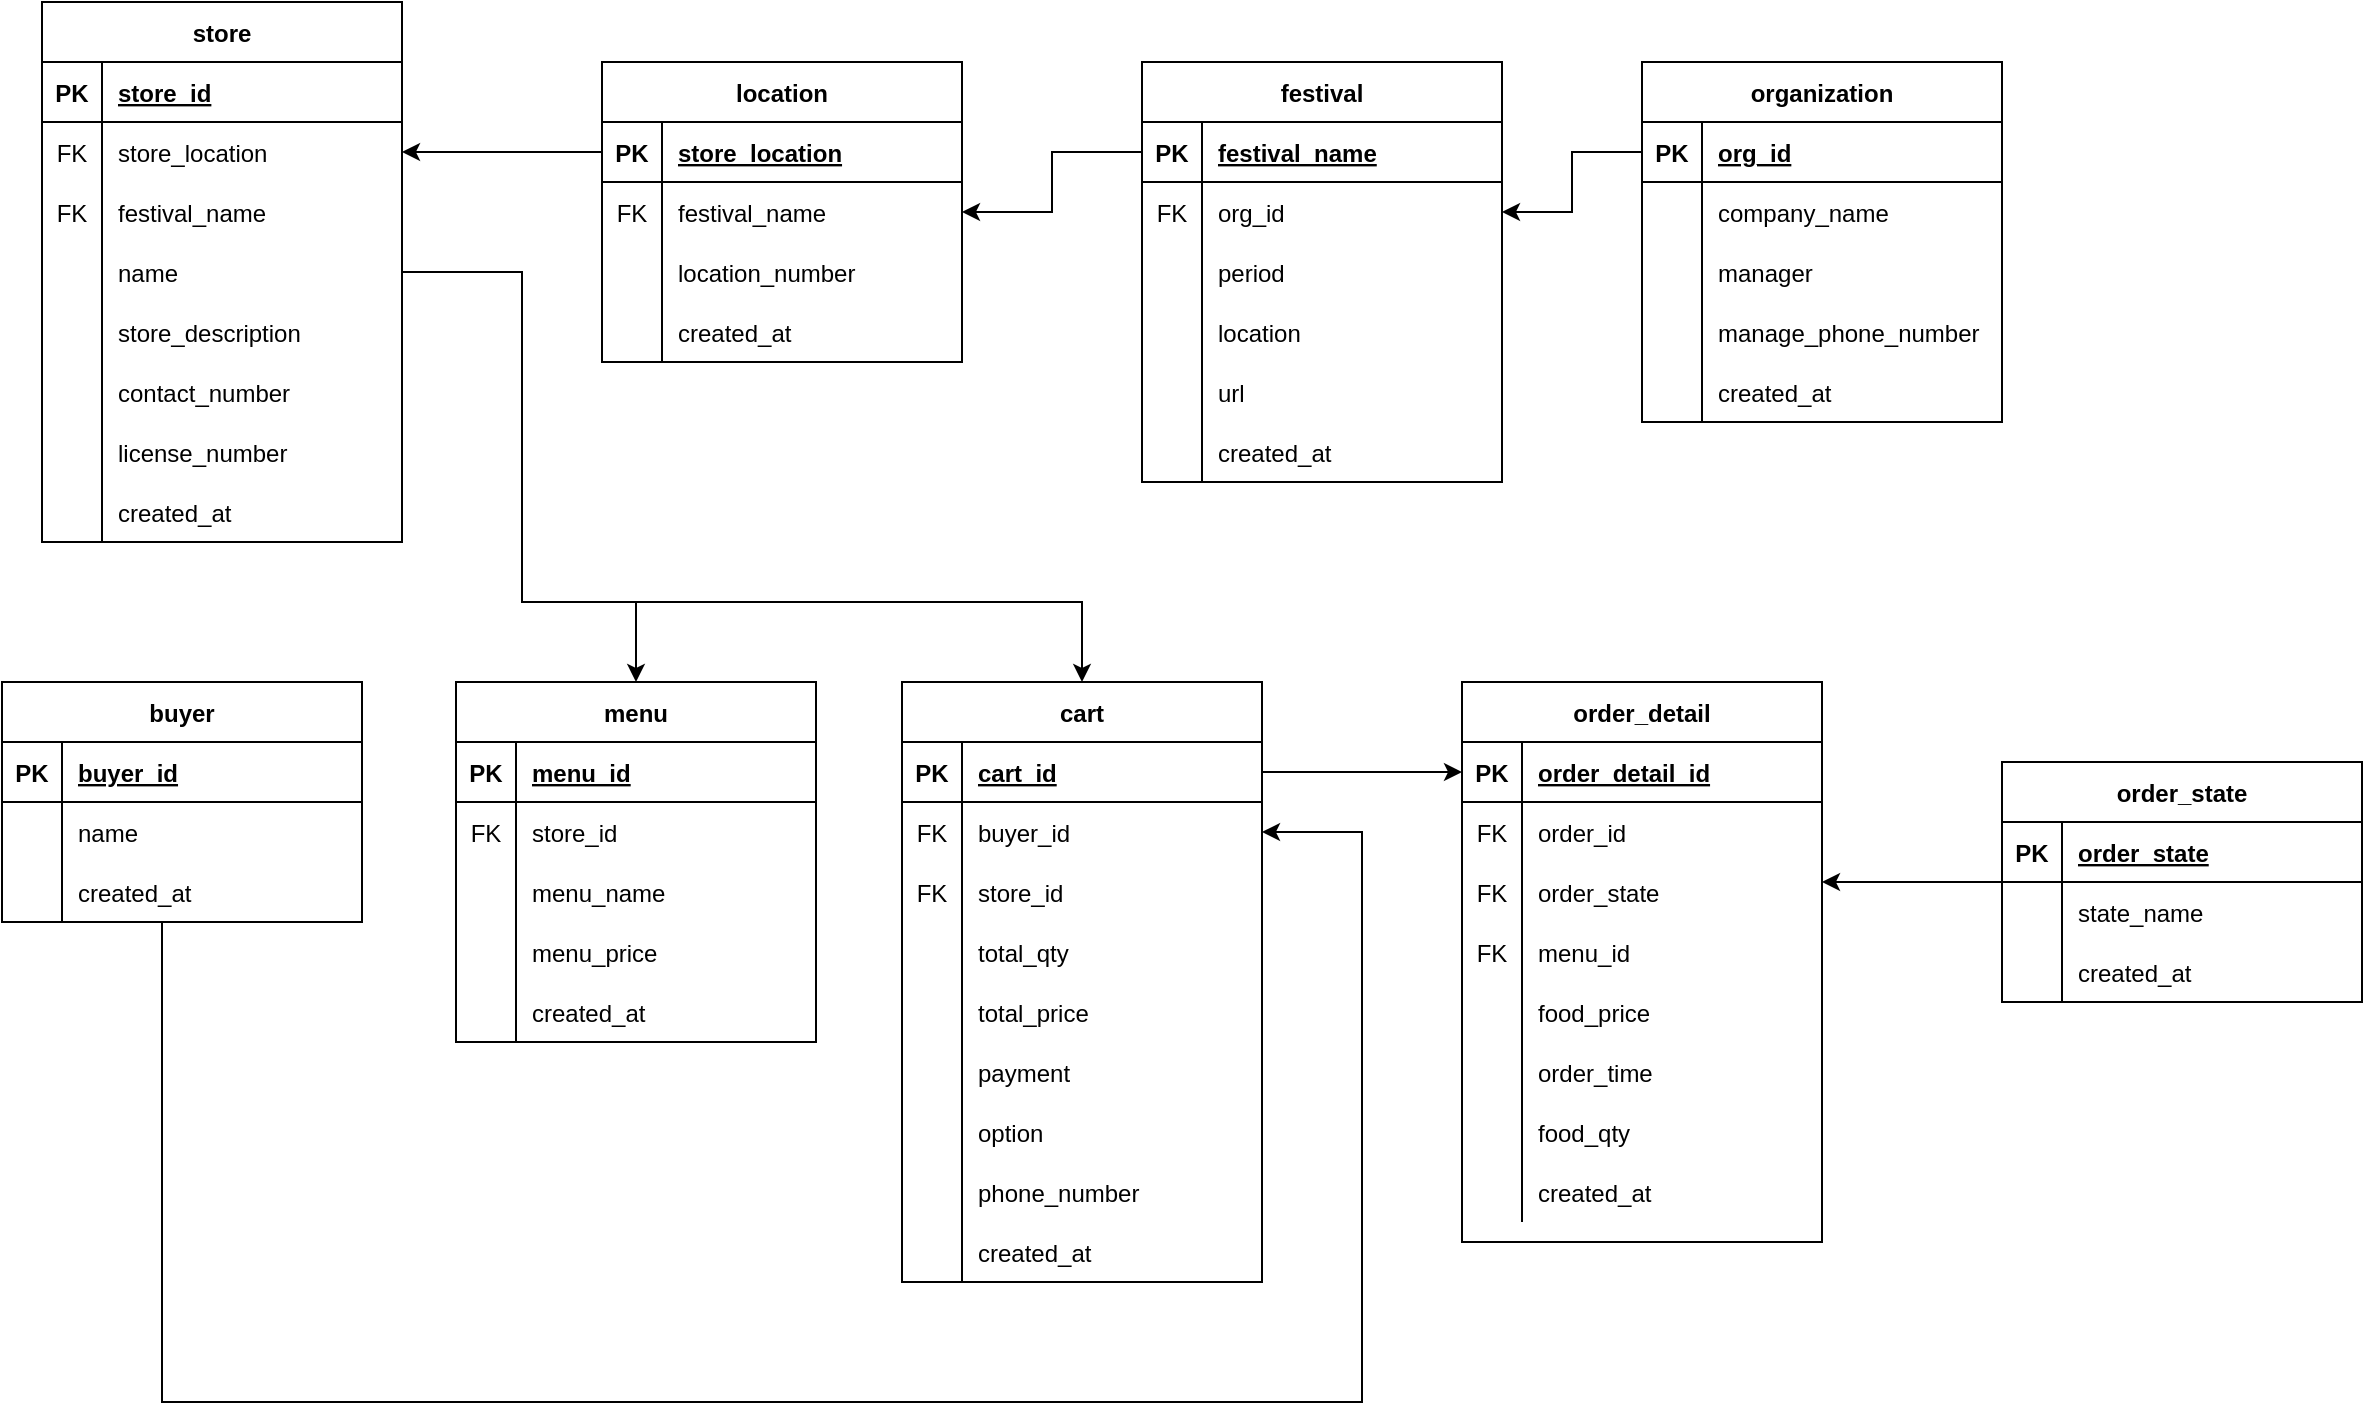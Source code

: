 <mxfile version="14.5.10" type="github">
  <diagram id="6EoaeyzWc5NmeNiGprI7" name="Page-1">
    <mxGraphModel dx="2249" dy="762" grid="1" gridSize="10" guides="1" tooltips="1" connect="1" arrows="1" fold="1" page="1" pageScale="1" pageWidth="827" pageHeight="1169" math="0" shadow="0">
      <root>
        <mxCell id="0" />
        <mxCell id="1" parent="0" />
        <mxCell id="Ax4m-j7vKsRpSH4ho32M-5" style="edgeStyle=orthogonalEdgeStyle;rounded=0;orthogonalLoop=1;jettySize=auto;html=1;exitX=0.494;exitY=1;exitDx=0;exitDy=0;entryX=0.5;entryY=0;entryDx=0;entryDy=0;exitPerimeter=0;" parent="1" source="cZEXIorTzS8O8eFJEr0U-21" target="UA0tPIxCcKrcF6pkCzKv-86" edge="1">
          <mxGeometry relative="1" as="geometry">
            <Array as="points">
              <mxPoint x="-440" y="290" />
              <mxPoint x="-440" y="155" />
              <mxPoint x="-380" y="155" />
              <mxPoint x="-380" y="320" />
              <mxPoint x="-323" y="320" />
            </Array>
          </mxGeometry>
        </mxCell>
        <mxCell id="cZEXIorTzS8O8eFJEr0U-1" style="edgeStyle=orthogonalEdgeStyle;rounded=0;orthogonalLoop=1;jettySize=auto;html=1;entryX=0.5;entryY=0;entryDx=0;entryDy=0;" edge="1" parent="1" source="UA0tPIxCcKrcF6pkCzKv-8" target="Ax4m-j7vKsRpSH4ho32M-32">
          <mxGeometry relative="1" as="geometry">
            <Array as="points">
              <mxPoint x="-380" y="155" />
              <mxPoint x="-380" y="320" />
              <mxPoint x="-100" y="320" />
            </Array>
          </mxGeometry>
        </mxCell>
        <mxCell id="UA0tPIxCcKrcF6pkCzKv-8" value="store" style="shape=table;startSize=30;container=1;collapsible=1;childLayout=tableLayout;fixedRows=1;rowLines=0;fontStyle=1;align=center;resizeLast=1;" parent="1" vertex="1">
          <mxGeometry x="-620" y="20" width="180" height="270" as="geometry" />
        </mxCell>
        <mxCell id="UA0tPIxCcKrcF6pkCzKv-9" value="" style="shape=partialRectangle;collapsible=0;dropTarget=0;pointerEvents=0;fillColor=none;top=0;left=0;bottom=1;right=0;points=[[0,0.5],[1,0.5]];portConstraint=eastwest;" parent="UA0tPIxCcKrcF6pkCzKv-8" vertex="1">
          <mxGeometry y="30" width="180" height="30" as="geometry" />
        </mxCell>
        <mxCell id="UA0tPIxCcKrcF6pkCzKv-10" value="PK" style="shape=partialRectangle;connectable=0;fillColor=none;top=0;left=0;bottom=0;right=0;fontStyle=1;overflow=hidden;" parent="UA0tPIxCcKrcF6pkCzKv-9" vertex="1">
          <mxGeometry width="30" height="30" as="geometry" />
        </mxCell>
        <mxCell id="UA0tPIxCcKrcF6pkCzKv-11" value="store_id" style="shape=partialRectangle;connectable=0;fillColor=none;top=0;left=0;bottom=0;right=0;align=left;spacingLeft=6;fontStyle=5;overflow=hidden;" parent="UA0tPIxCcKrcF6pkCzKv-9" vertex="1">
          <mxGeometry x="30" width="150" height="30" as="geometry" />
        </mxCell>
        <mxCell id="cZEXIorTzS8O8eFJEr0U-15" value="" style="shape=partialRectangle;collapsible=0;dropTarget=0;pointerEvents=0;fillColor=none;top=0;left=0;bottom=0;right=0;points=[[0,0.5],[1,0.5]];portConstraint=eastwest;" vertex="1" parent="UA0tPIxCcKrcF6pkCzKv-8">
          <mxGeometry y="60" width="180" height="30" as="geometry" />
        </mxCell>
        <mxCell id="cZEXIorTzS8O8eFJEr0U-16" value="FK" style="shape=partialRectangle;connectable=0;fillColor=none;top=0;left=0;bottom=0;right=0;editable=1;overflow=hidden;" vertex="1" parent="cZEXIorTzS8O8eFJEr0U-15">
          <mxGeometry width="30" height="30" as="geometry" />
        </mxCell>
        <mxCell id="cZEXIorTzS8O8eFJEr0U-17" value="store_location" style="shape=partialRectangle;connectable=0;fillColor=none;top=0;left=0;bottom=0;right=0;align=left;spacingLeft=6;overflow=hidden;" vertex="1" parent="cZEXIorTzS8O8eFJEr0U-15">
          <mxGeometry x="30" width="150" height="30" as="geometry" />
        </mxCell>
        <mxCell id="cZEXIorTzS8O8eFJEr0U-50" value="" style="shape=partialRectangle;collapsible=0;dropTarget=0;pointerEvents=0;fillColor=none;top=0;left=0;bottom=0;right=0;points=[[0,0.5],[1,0.5]];portConstraint=eastwest;" vertex="1" parent="UA0tPIxCcKrcF6pkCzKv-8">
          <mxGeometry y="90" width="180" height="30" as="geometry" />
        </mxCell>
        <mxCell id="cZEXIorTzS8O8eFJEr0U-51" value="FK" style="shape=partialRectangle;connectable=0;fillColor=none;top=0;left=0;bottom=0;right=0;editable=1;overflow=hidden;" vertex="1" parent="cZEXIorTzS8O8eFJEr0U-50">
          <mxGeometry width="30" height="30" as="geometry" />
        </mxCell>
        <mxCell id="cZEXIorTzS8O8eFJEr0U-52" value="festival_name" style="shape=partialRectangle;connectable=0;fillColor=none;top=0;left=0;bottom=0;right=0;align=left;spacingLeft=6;overflow=hidden;" vertex="1" parent="cZEXIorTzS8O8eFJEr0U-50">
          <mxGeometry x="30" width="150" height="30" as="geometry" />
        </mxCell>
        <mxCell id="UA0tPIxCcKrcF6pkCzKv-12" value="" style="shape=partialRectangle;collapsible=0;dropTarget=0;pointerEvents=0;fillColor=none;top=0;left=0;bottom=0;right=0;points=[[0,0.5],[1,0.5]];portConstraint=eastwest;" parent="UA0tPIxCcKrcF6pkCzKv-8" vertex="1">
          <mxGeometry y="120" width="180" height="30" as="geometry" />
        </mxCell>
        <mxCell id="UA0tPIxCcKrcF6pkCzKv-13" value="" style="shape=partialRectangle;connectable=0;fillColor=none;top=0;left=0;bottom=0;right=0;editable=1;overflow=hidden;" parent="UA0tPIxCcKrcF6pkCzKv-12" vertex="1">
          <mxGeometry width="30" height="30" as="geometry" />
        </mxCell>
        <mxCell id="UA0tPIxCcKrcF6pkCzKv-14" value="name" style="shape=partialRectangle;connectable=0;fillColor=none;top=0;left=0;bottom=0;right=0;align=left;spacingLeft=6;overflow=hidden;" parent="UA0tPIxCcKrcF6pkCzKv-12" vertex="1">
          <mxGeometry x="30" width="150" height="30" as="geometry" />
        </mxCell>
        <mxCell id="cZEXIorTzS8O8eFJEr0U-5" value="" style="shape=partialRectangle;collapsible=0;dropTarget=0;pointerEvents=0;fillColor=none;top=0;left=0;bottom=0;right=0;points=[[0,0.5],[1,0.5]];portConstraint=eastwest;" vertex="1" parent="UA0tPIxCcKrcF6pkCzKv-8">
          <mxGeometry y="150" width="180" height="30" as="geometry" />
        </mxCell>
        <mxCell id="cZEXIorTzS8O8eFJEr0U-6" value="" style="shape=partialRectangle;connectable=0;fillColor=none;top=0;left=0;bottom=0;right=0;editable=1;overflow=hidden;" vertex="1" parent="cZEXIorTzS8O8eFJEr0U-5">
          <mxGeometry width="30" height="30" as="geometry" />
        </mxCell>
        <mxCell id="cZEXIorTzS8O8eFJEr0U-7" value="store_description" style="shape=partialRectangle;connectable=0;fillColor=none;top=0;left=0;bottom=0;right=0;align=left;spacingLeft=6;overflow=hidden;" vertex="1" parent="cZEXIorTzS8O8eFJEr0U-5">
          <mxGeometry x="30" width="150" height="30" as="geometry" />
        </mxCell>
        <mxCell id="UA0tPIxCcKrcF6pkCzKv-15" value="" style="shape=partialRectangle;collapsible=0;dropTarget=0;pointerEvents=0;fillColor=none;top=0;left=0;bottom=0;right=0;points=[[0,0.5],[1,0.5]];portConstraint=eastwest;" parent="UA0tPIxCcKrcF6pkCzKv-8" vertex="1">
          <mxGeometry y="180" width="180" height="30" as="geometry" />
        </mxCell>
        <mxCell id="UA0tPIxCcKrcF6pkCzKv-16" value="" style="shape=partialRectangle;connectable=0;fillColor=none;top=0;left=0;bottom=0;right=0;editable=1;overflow=hidden;" parent="UA0tPIxCcKrcF6pkCzKv-15" vertex="1">
          <mxGeometry width="30" height="30" as="geometry" />
        </mxCell>
        <mxCell id="UA0tPIxCcKrcF6pkCzKv-17" value="contact_number" style="shape=partialRectangle;connectable=0;fillColor=none;top=0;left=0;bottom=0;right=0;align=left;spacingLeft=6;overflow=hidden;" parent="UA0tPIxCcKrcF6pkCzKv-15" vertex="1">
          <mxGeometry x="30" width="150" height="30" as="geometry" />
        </mxCell>
        <mxCell id="UA0tPIxCcKrcF6pkCzKv-18" value="" style="shape=partialRectangle;collapsible=0;dropTarget=0;pointerEvents=0;fillColor=none;top=0;left=0;bottom=0;right=0;points=[[0,0.5],[1,0.5]];portConstraint=eastwest;" parent="UA0tPIxCcKrcF6pkCzKv-8" vertex="1">
          <mxGeometry y="210" width="180" height="30" as="geometry" />
        </mxCell>
        <mxCell id="UA0tPIxCcKrcF6pkCzKv-19" value="" style="shape=partialRectangle;connectable=0;fillColor=none;top=0;left=0;bottom=0;right=0;editable=1;overflow=hidden;" parent="UA0tPIxCcKrcF6pkCzKv-18" vertex="1">
          <mxGeometry width="30" height="30" as="geometry" />
        </mxCell>
        <mxCell id="UA0tPIxCcKrcF6pkCzKv-20" value="license_number" style="shape=partialRectangle;connectable=0;fillColor=none;top=0;left=0;bottom=0;right=0;align=left;spacingLeft=6;overflow=hidden;" parent="UA0tPIxCcKrcF6pkCzKv-18" vertex="1">
          <mxGeometry x="30" width="150" height="30" as="geometry" />
        </mxCell>
        <mxCell id="cZEXIorTzS8O8eFJEr0U-21" value="" style="shape=partialRectangle;collapsible=0;dropTarget=0;pointerEvents=0;fillColor=none;top=0;left=0;bottom=0;right=0;points=[[0,0.5],[1,0.5]];portConstraint=eastwest;" vertex="1" parent="UA0tPIxCcKrcF6pkCzKv-8">
          <mxGeometry y="240" width="180" height="30" as="geometry" />
        </mxCell>
        <mxCell id="cZEXIorTzS8O8eFJEr0U-22" value="" style="shape=partialRectangle;connectable=0;fillColor=none;top=0;left=0;bottom=0;right=0;editable=1;overflow=hidden;" vertex="1" parent="cZEXIorTzS8O8eFJEr0U-21">
          <mxGeometry width="30" height="30" as="geometry" />
        </mxCell>
        <mxCell id="cZEXIorTzS8O8eFJEr0U-23" value="created_at" style="shape=partialRectangle;connectable=0;fillColor=none;top=0;left=0;bottom=0;right=0;align=left;spacingLeft=6;overflow=hidden;" vertex="1" parent="cZEXIorTzS8O8eFJEr0U-21">
          <mxGeometry x="30" width="150" height="30" as="geometry" />
        </mxCell>
        <mxCell id="UA0tPIxCcKrcF6pkCzKv-21" value="organization" style="shape=table;startSize=30;container=1;collapsible=1;childLayout=tableLayout;fixedRows=1;rowLines=0;fontStyle=1;align=center;resizeLast=1;" parent="1" vertex="1">
          <mxGeometry x="180" y="50" width="180" height="180" as="geometry" />
        </mxCell>
        <mxCell id="UA0tPIxCcKrcF6pkCzKv-22" value="" style="shape=partialRectangle;collapsible=0;dropTarget=0;pointerEvents=0;fillColor=none;top=0;left=0;bottom=1;right=0;points=[[0,0.5],[1,0.5]];portConstraint=eastwest;" parent="UA0tPIxCcKrcF6pkCzKv-21" vertex="1">
          <mxGeometry y="30" width="180" height="30" as="geometry" />
        </mxCell>
        <mxCell id="UA0tPIxCcKrcF6pkCzKv-23" value="PK" style="shape=partialRectangle;connectable=0;fillColor=none;top=0;left=0;bottom=0;right=0;fontStyle=1;overflow=hidden;" parent="UA0tPIxCcKrcF6pkCzKv-22" vertex="1">
          <mxGeometry width="30" height="30" as="geometry" />
        </mxCell>
        <mxCell id="UA0tPIxCcKrcF6pkCzKv-24" value="org_id" style="shape=partialRectangle;connectable=0;fillColor=none;top=0;left=0;bottom=0;right=0;align=left;spacingLeft=6;fontStyle=5;overflow=hidden;" parent="UA0tPIxCcKrcF6pkCzKv-22" vertex="1">
          <mxGeometry x="30" width="150" height="30" as="geometry" />
        </mxCell>
        <mxCell id="A0fd-qcTNhyW7ShVFofI-4" value="" style="shape=partialRectangle;collapsible=0;dropTarget=0;pointerEvents=0;fillColor=none;top=0;left=0;bottom=0;right=0;points=[[0,0.5],[1,0.5]];portConstraint=eastwest;" parent="UA0tPIxCcKrcF6pkCzKv-21" vertex="1">
          <mxGeometry y="60" width="180" height="30" as="geometry" />
        </mxCell>
        <mxCell id="A0fd-qcTNhyW7ShVFofI-5" value="" style="shape=partialRectangle;connectable=0;fillColor=none;top=0;left=0;bottom=0;right=0;editable=1;overflow=hidden;" parent="A0fd-qcTNhyW7ShVFofI-4" vertex="1">
          <mxGeometry width="30" height="30" as="geometry" />
        </mxCell>
        <mxCell id="A0fd-qcTNhyW7ShVFofI-6" value="company_name" style="shape=partialRectangle;connectable=0;fillColor=none;top=0;left=0;bottom=0;right=0;align=left;spacingLeft=6;overflow=hidden;" parent="A0fd-qcTNhyW7ShVFofI-4" vertex="1">
          <mxGeometry x="30" width="150" height="30" as="geometry" />
        </mxCell>
        <mxCell id="UA0tPIxCcKrcF6pkCzKv-25" value="" style="shape=partialRectangle;collapsible=0;dropTarget=0;pointerEvents=0;fillColor=none;top=0;left=0;bottom=0;right=0;points=[[0,0.5],[1,0.5]];portConstraint=eastwest;" parent="UA0tPIxCcKrcF6pkCzKv-21" vertex="1">
          <mxGeometry y="90" width="180" height="30" as="geometry" />
        </mxCell>
        <mxCell id="UA0tPIxCcKrcF6pkCzKv-26" value="" style="shape=partialRectangle;connectable=0;fillColor=none;top=0;left=0;bottom=0;right=0;editable=1;overflow=hidden;" parent="UA0tPIxCcKrcF6pkCzKv-25" vertex="1">
          <mxGeometry width="30" height="30" as="geometry" />
        </mxCell>
        <mxCell id="UA0tPIxCcKrcF6pkCzKv-27" value="manager" style="shape=partialRectangle;connectable=0;fillColor=none;top=0;left=0;bottom=0;right=0;align=left;spacingLeft=6;overflow=hidden;" parent="UA0tPIxCcKrcF6pkCzKv-25" vertex="1">
          <mxGeometry x="30" width="150" height="30" as="geometry" />
        </mxCell>
        <mxCell id="UA0tPIxCcKrcF6pkCzKv-28" value="" style="shape=partialRectangle;collapsible=0;dropTarget=0;pointerEvents=0;fillColor=none;top=0;left=0;bottom=0;right=0;points=[[0,0.5],[1,0.5]];portConstraint=eastwest;" parent="UA0tPIxCcKrcF6pkCzKv-21" vertex="1">
          <mxGeometry y="120" width="180" height="30" as="geometry" />
        </mxCell>
        <mxCell id="UA0tPIxCcKrcF6pkCzKv-29" value="" style="shape=partialRectangle;connectable=0;fillColor=none;top=0;left=0;bottom=0;right=0;editable=1;overflow=hidden;" parent="UA0tPIxCcKrcF6pkCzKv-28" vertex="1">
          <mxGeometry width="30" height="30" as="geometry" />
        </mxCell>
        <mxCell id="UA0tPIxCcKrcF6pkCzKv-30" value="manage_phone_number" style="shape=partialRectangle;connectable=0;fillColor=none;top=0;left=0;bottom=0;right=0;align=left;spacingLeft=6;overflow=hidden;" parent="UA0tPIxCcKrcF6pkCzKv-28" vertex="1">
          <mxGeometry x="30" width="150" height="30" as="geometry" />
        </mxCell>
        <mxCell id="A0fd-qcTNhyW7ShVFofI-36" value="" style="shape=partialRectangle;collapsible=0;dropTarget=0;pointerEvents=0;fillColor=none;top=0;left=0;bottom=0;right=0;points=[[0,0.5],[1,0.5]];portConstraint=eastwest;" parent="UA0tPIxCcKrcF6pkCzKv-21" vertex="1">
          <mxGeometry y="150" width="180" height="30" as="geometry" />
        </mxCell>
        <mxCell id="A0fd-qcTNhyW7ShVFofI-37" value="" style="shape=partialRectangle;connectable=0;fillColor=none;top=0;left=0;bottom=0;right=0;editable=1;overflow=hidden;" parent="A0fd-qcTNhyW7ShVFofI-36" vertex="1">
          <mxGeometry width="30" height="30" as="geometry" />
        </mxCell>
        <mxCell id="A0fd-qcTNhyW7ShVFofI-38" value="created_at" style="shape=partialRectangle;connectable=0;fillColor=none;top=0;left=0;bottom=0;right=0;align=left;spacingLeft=6;overflow=hidden;" parent="A0fd-qcTNhyW7ShVFofI-36" vertex="1">
          <mxGeometry x="30" width="150" height="30" as="geometry" />
        </mxCell>
        <mxCell id="UA0tPIxCcKrcF6pkCzKv-34" value="order_detail" style="shape=table;startSize=30;container=1;collapsible=1;childLayout=tableLayout;fixedRows=1;rowLines=0;fontStyle=1;align=center;resizeLast=1;" parent="1" vertex="1">
          <mxGeometry x="90" y="360" width="180" height="280" as="geometry" />
        </mxCell>
        <mxCell id="UA0tPIxCcKrcF6pkCzKv-35" value="" style="shape=partialRectangle;collapsible=0;dropTarget=0;pointerEvents=0;fillColor=none;top=0;left=0;bottom=1;right=0;points=[[0,0.5],[1,0.5]];portConstraint=eastwest;" parent="UA0tPIxCcKrcF6pkCzKv-34" vertex="1">
          <mxGeometry y="30" width="180" height="30" as="geometry" />
        </mxCell>
        <mxCell id="UA0tPIxCcKrcF6pkCzKv-36" value="PK" style="shape=partialRectangle;connectable=0;fillColor=none;top=0;left=0;bottom=0;right=0;fontStyle=1;overflow=hidden;" parent="UA0tPIxCcKrcF6pkCzKv-35" vertex="1">
          <mxGeometry width="30" height="30" as="geometry" />
        </mxCell>
        <mxCell id="UA0tPIxCcKrcF6pkCzKv-37" value="order_detail_id" style="shape=partialRectangle;connectable=0;fillColor=none;top=0;left=0;bottom=0;right=0;align=left;spacingLeft=6;fontStyle=5;overflow=hidden;" parent="UA0tPIxCcKrcF6pkCzKv-35" vertex="1">
          <mxGeometry x="30" width="150" height="30" as="geometry" />
        </mxCell>
        <mxCell id="Ax4m-j7vKsRpSH4ho32M-87" value="" style="shape=partialRectangle;collapsible=0;dropTarget=0;pointerEvents=0;fillColor=none;top=0;left=0;bottom=0;right=0;points=[[0,0.5],[1,0.5]];portConstraint=eastwest;" parent="UA0tPIxCcKrcF6pkCzKv-34" vertex="1">
          <mxGeometry y="60" width="180" height="30" as="geometry" />
        </mxCell>
        <mxCell id="Ax4m-j7vKsRpSH4ho32M-88" value="FK" style="shape=partialRectangle;connectable=0;fillColor=none;top=0;left=0;bottom=0;right=0;editable=1;overflow=hidden;" parent="Ax4m-j7vKsRpSH4ho32M-87" vertex="1">
          <mxGeometry width="30" height="30" as="geometry" />
        </mxCell>
        <mxCell id="Ax4m-j7vKsRpSH4ho32M-89" value="order_id" style="shape=partialRectangle;connectable=0;fillColor=none;top=0;left=0;bottom=0;right=0;align=left;spacingLeft=6;overflow=hidden;" parent="Ax4m-j7vKsRpSH4ho32M-87" vertex="1">
          <mxGeometry x="30" width="150" height="30" as="geometry" />
        </mxCell>
        <mxCell id="Ax4m-j7vKsRpSH4ho32M-29" value="" style="shape=partialRectangle;collapsible=0;dropTarget=0;pointerEvents=0;fillColor=none;top=0;left=0;bottom=0;right=0;points=[[0,0.5],[1,0.5]];portConstraint=eastwest;" parent="UA0tPIxCcKrcF6pkCzKv-34" vertex="1">
          <mxGeometry y="90" width="180" height="30" as="geometry" />
        </mxCell>
        <mxCell id="Ax4m-j7vKsRpSH4ho32M-30" value="FK" style="shape=partialRectangle;connectable=0;fillColor=none;top=0;left=0;bottom=0;right=0;editable=1;overflow=hidden;" parent="Ax4m-j7vKsRpSH4ho32M-29" vertex="1">
          <mxGeometry width="30" height="30" as="geometry" />
        </mxCell>
        <mxCell id="Ax4m-j7vKsRpSH4ho32M-31" value="order_state" style="shape=partialRectangle;connectable=0;fillColor=none;top=0;left=0;bottom=0;right=0;align=left;spacingLeft=6;overflow=hidden;" parent="Ax4m-j7vKsRpSH4ho32M-29" vertex="1">
          <mxGeometry x="30" width="150" height="30" as="geometry" />
        </mxCell>
        <mxCell id="cZEXIorTzS8O8eFJEr0U-62" value="" style="shape=partialRectangle;collapsible=0;dropTarget=0;pointerEvents=0;fillColor=none;top=0;left=0;bottom=0;right=0;points=[[0,0.5],[1,0.5]];portConstraint=eastwest;" vertex="1" parent="UA0tPIxCcKrcF6pkCzKv-34">
          <mxGeometry y="120" width="180" height="30" as="geometry" />
        </mxCell>
        <mxCell id="cZEXIorTzS8O8eFJEr0U-63" value="FK" style="shape=partialRectangle;connectable=0;fillColor=none;top=0;left=0;bottom=0;right=0;editable=1;overflow=hidden;" vertex="1" parent="cZEXIorTzS8O8eFJEr0U-62">
          <mxGeometry width="30" height="30" as="geometry" />
        </mxCell>
        <mxCell id="cZEXIorTzS8O8eFJEr0U-64" value="menu_id" style="shape=partialRectangle;connectable=0;fillColor=none;top=0;left=0;bottom=0;right=0;align=left;spacingLeft=6;overflow=hidden;" vertex="1" parent="cZEXIorTzS8O8eFJEr0U-62">
          <mxGeometry x="30" width="150" height="30" as="geometry" />
        </mxCell>
        <mxCell id="Ax4m-j7vKsRpSH4ho32M-14" value="" style="shape=partialRectangle;collapsible=0;dropTarget=0;pointerEvents=0;fillColor=none;top=0;left=0;bottom=0;right=0;points=[[0,0.5],[1,0.5]];portConstraint=eastwest;" parent="UA0tPIxCcKrcF6pkCzKv-34" vertex="1">
          <mxGeometry y="150" width="180" height="30" as="geometry" />
        </mxCell>
        <mxCell id="Ax4m-j7vKsRpSH4ho32M-15" value="" style="shape=partialRectangle;connectable=0;fillColor=none;top=0;left=0;bottom=0;right=0;editable=1;overflow=hidden;" parent="Ax4m-j7vKsRpSH4ho32M-14" vertex="1">
          <mxGeometry width="30" height="30" as="geometry" />
        </mxCell>
        <mxCell id="Ax4m-j7vKsRpSH4ho32M-16" value="food_price" style="shape=partialRectangle;connectable=0;fillColor=none;top=0;left=0;bottom=0;right=0;align=left;spacingLeft=6;overflow=hidden;" parent="Ax4m-j7vKsRpSH4ho32M-14" vertex="1">
          <mxGeometry x="30" width="150" height="30" as="geometry" />
        </mxCell>
        <mxCell id="Ax4m-j7vKsRpSH4ho32M-17" value="" style="shape=partialRectangle;collapsible=0;dropTarget=0;pointerEvents=0;fillColor=none;top=0;left=0;bottom=0;right=0;points=[[0,0.5],[1,0.5]];portConstraint=eastwest;" parent="UA0tPIxCcKrcF6pkCzKv-34" vertex="1">
          <mxGeometry y="180" width="180" height="30" as="geometry" />
        </mxCell>
        <mxCell id="Ax4m-j7vKsRpSH4ho32M-18" value="" style="shape=partialRectangle;connectable=0;fillColor=none;top=0;left=0;bottom=0;right=0;editable=1;overflow=hidden;" parent="Ax4m-j7vKsRpSH4ho32M-17" vertex="1">
          <mxGeometry width="30" height="30" as="geometry" />
        </mxCell>
        <mxCell id="Ax4m-j7vKsRpSH4ho32M-19" value="order_time" style="shape=partialRectangle;connectable=0;fillColor=none;top=0;left=0;bottom=0;right=0;align=left;spacingLeft=6;overflow=hidden;" parent="Ax4m-j7vKsRpSH4ho32M-17" vertex="1">
          <mxGeometry x="30" width="150" height="30" as="geometry" />
        </mxCell>
        <mxCell id="UA0tPIxCcKrcF6pkCzKv-44" value="" style="shape=partialRectangle;collapsible=0;dropTarget=0;pointerEvents=0;fillColor=none;top=0;left=0;bottom=0;right=0;points=[[0,0.5],[1,0.5]];portConstraint=eastwest;" parent="UA0tPIxCcKrcF6pkCzKv-34" vertex="1">
          <mxGeometry y="210" width="180" height="30" as="geometry" />
        </mxCell>
        <mxCell id="UA0tPIxCcKrcF6pkCzKv-45" value="" style="shape=partialRectangle;connectable=0;fillColor=none;top=0;left=0;bottom=0;right=0;editable=1;overflow=hidden;" parent="UA0tPIxCcKrcF6pkCzKv-44" vertex="1">
          <mxGeometry width="30" height="30" as="geometry" />
        </mxCell>
        <mxCell id="UA0tPIxCcKrcF6pkCzKv-46" value="food_qty" style="shape=partialRectangle;connectable=0;fillColor=none;top=0;left=0;bottom=0;right=0;align=left;spacingLeft=6;overflow=hidden;" parent="UA0tPIxCcKrcF6pkCzKv-44" vertex="1">
          <mxGeometry x="30" width="150" height="30" as="geometry" />
        </mxCell>
        <mxCell id="cZEXIorTzS8O8eFJEr0U-27" value="" style="shape=partialRectangle;collapsible=0;dropTarget=0;pointerEvents=0;fillColor=none;top=0;left=0;bottom=0;right=0;points=[[0,0.5],[1,0.5]];portConstraint=eastwest;" vertex="1" parent="UA0tPIxCcKrcF6pkCzKv-34">
          <mxGeometry y="240" width="180" height="30" as="geometry" />
        </mxCell>
        <mxCell id="cZEXIorTzS8O8eFJEr0U-28" value="" style="shape=partialRectangle;connectable=0;fillColor=none;top=0;left=0;bottom=0;right=0;editable=1;overflow=hidden;" vertex="1" parent="cZEXIorTzS8O8eFJEr0U-27">
          <mxGeometry width="30" height="30" as="geometry" />
        </mxCell>
        <mxCell id="cZEXIorTzS8O8eFJEr0U-29" value="created_at" style="shape=partialRectangle;connectable=0;fillColor=none;top=0;left=0;bottom=0;right=0;align=left;spacingLeft=6;overflow=hidden;" vertex="1" parent="cZEXIorTzS8O8eFJEr0U-27">
          <mxGeometry x="30" width="150" height="30" as="geometry" />
        </mxCell>
        <mxCell id="UA0tPIxCcKrcF6pkCzKv-47" value="festival" style="shape=table;startSize=30;container=1;collapsible=1;childLayout=tableLayout;fixedRows=1;rowLines=0;fontStyle=1;align=center;resizeLast=1;" parent="1" vertex="1">
          <mxGeometry x="-70" y="50" width="180" height="210" as="geometry" />
        </mxCell>
        <mxCell id="UA0tPIxCcKrcF6pkCzKv-48" value="" style="shape=partialRectangle;collapsible=0;dropTarget=0;pointerEvents=0;fillColor=none;top=0;left=0;bottom=1;right=0;points=[[0,0.5],[1,0.5]];portConstraint=eastwest;" parent="UA0tPIxCcKrcF6pkCzKv-47" vertex="1">
          <mxGeometry y="30" width="180" height="30" as="geometry" />
        </mxCell>
        <mxCell id="UA0tPIxCcKrcF6pkCzKv-49" value="PK" style="shape=partialRectangle;connectable=0;fillColor=none;top=0;left=0;bottom=0;right=0;fontStyle=1;overflow=hidden;" parent="UA0tPIxCcKrcF6pkCzKv-48" vertex="1">
          <mxGeometry width="30" height="30" as="geometry" />
        </mxCell>
        <mxCell id="UA0tPIxCcKrcF6pkCzKv-50" value="festival_name" style="shape=partialRectangle;connectable=0;fillColor=none;top=0;left=0;bottom=0;right=0;align=left;spacingLeft=6;fontStyle=5;overflow=hidden;" parent="UA0tPIxCcKrcF6pkCzKv-48" vertex="1">
          <mxGeometry x="30" width="150" height="30" as="geometry" />
        </mxCell>
        <mxCell id="Ax4m-j7vKsRpSH4ho32M-63" value="" style="shape=partialRectangle;collapsible=0;dropTarget=0;pointerEvents=0;fillColor=none;top=0;left=0;bottom=0;right=0;points=[[0,0.5],[1,0.5]];portConstraint=eastwest;" parent="UA0tPIxCcKrcF6pkCzKv-47" vertex="1">
          <mxGeometry y="60" width="180" height="30" as="geometry" />
        </mxCell>
        <mxCell id="Ax4m-j7vKsRpSH4ho32M-64" value="FK" style="shape=partialRectangle;connectable=0;fillColor=none;top=0;left=0;bottom=0;right=0;editable=1;overflow=hidden;" parent="Ax4m-j7vKsRpSH4ho32M-63" vertex="1">
          <mxGeometry width="30" height="30" as="geometry" />
        </mxCell>
        <mxCell id="Ax4m-j7vKsRpSH4ho32M-65" value="org_id" style="shape=partialRectangle;connectable=0;fillColor=none;top=0;left=0;bottom=0;right=0;align=left;spacingLeft=6;overflow=hidden;" parent="Ax4m-j7vKsRpSH4ho32M-63" vertex="1">
          <mxGeometry x="30" width="150" height="30" as="geometry" />
        </mxCell>
        <mxCell id="UA0tPIxCcKrcF6pkCzKv-54" value="" style="shape=partialRectangle;collapsible=0;dropTarget=0;pointerEvents=0;fillColor=none;top=0;left=0;bottom=0;right=0;points=[[0,0.5],[1,0.5]];portConstraint=eastwest;" parent="UA0tPIxCcKrcF6pkCzKv-47" vertex="1">
          <mxGeometry y="90" width="180" height="30" as="geometry" />
        </mxCell>
        <mxCell id="UA0tPIxCcKrcF6pkCzKv-55" value="" style="shape=partialRectangle;connectable=0;fillColor=none;top=0;left=0;bottom=0;right=0;editable=1;overflow=hidden;" parent="UA0tPIxCcKrcF6pkCzKv-54" vertex="1">
          <mxGeometry width="30" height="30" as="geometry" />
        </mxCell>
        <mxCell id="UA0tPIxCcKrcF6pkCzKv-56" value="period" style="shape=partialRectangle;connectable=0;fillColor=none;top=0;left=0;bottom=0;right=0;align=left;spacingLeft=6;overflow=hidden;" parent="UA0tPIxCcKrcF6pkCzKv-54" vertex="1">
          <mxGeometry x="30" width="150" height="30" as="geometry" />
        </mxCell>
        <mxCell id="UA0tPIxCcKrcF6pkCzKv-57" value="" style="shape=partialRectangle;collapsible=0;dropTarget=0;pointerEvents=0;fillColor=none;top=0;left=0;bottom=0;right=0;points=[[0,0.5],[1,0.5]];portConstraint=eastwest;" parent="UA0tPIxCcKrcF6pkCzKv-47" vertex="1">
          <mxGeometry y="120" width="180" height="30" as="geometry" />
        </mxCell>
        <mxCell id="UA0tPIxCcKrcF6pkCzKv-58" value="" style="shape=partialRectangle;connectable=0;fillColor=none;top=0;left=0;bottom=0;right=0;editable=1;overflow=hidden;" parent="UA0tPIxCcKrcF6pkCzKv-57" vertex="1">
          <mxGeometry width="30" height="30" as="geometry" />
        </mxCell>
        <mxCell id="UA0tPIxCcKrcF6pkCzKv-59" value="location" style="shape=partialRectangle;connectable=0;fillColor=none;top=0;left=0;bottom=0;right=0;align=left;spacingLeft=6;overflow=hidden;" parent="UA0tPIxCcKrcF6pkCzKv-57" vertex="1">
          <mxGeometry x="30" width="150" height="30" as="geometry" />
        </mxCell>
        <mxCell id="A0fd-qcTNhyW7ShVFofI-39" value="" style="shape=partialRectangle;collapsible=0;dropTarget=0;pointerEvents=0;fillColor=none;top=0;left=0;bottom=0;right=0;points=[[0,0.5],[1,0.5]];portConstraint=eastwest;" parent="UA0tPIxCcKrcF6pkCzKv-47" vertex="1">
          <mxGeometry y="150" width="180" height="30" as="geometry" />
        </mxCell>
        <mxCell id="A0fd-qcTNhyW7ShVFofI-40" value="" style="shape=partialRectangle;connectable=0;fillColor=none;top=0;left=0;bottom=0;right=0;editable=1;overflow=hidden;" parent="A0fd-qcTNhyW7ShVFofI-39" vertex="1">
          <mxGeometry width="30" height="30" as="geometry" />
        </mxCell>
        <mxCell id="A0fd-qcTNhyW7ShVFofI-41" value="url" style="shape=partialRectangle;connectable=0;fillColor=none;top=0;left=0;bottom=0;right=0;align=left;spacingLeft=6;overflow=hidden;" parent="A0fd-qcTNhyW7ShVFofI-39" vertex="1">
          <mxGeometry x="30" width="150" height="30" as="geometry" />
        </mxCell>
        <mxCell id="cZEXIorTzS8O8eFJEr0U-18" value="" style="shape=partialRectangle;collapsible=0;dropTarget=0;pointerEvents=0;fillColor=none;top=0;left=0;bottom=0;right=0;points=[[0,0.5],[1,0.5]];portConstraint=eastwest;" vertex="1" parent="UA0tPIxCcKrcF6pkCzKv-47">
          <mxGeometry y="180" width="180" height="30" as="geometry" />
        </mxCell>
        <mxCell id="cZEXIorTzS8O8eFJEr0U-19" value="" style="shape=partialRectangle;connectable=0;fillColor=none;top=0;left=0;bottom=0;right=0;editable=1;overflow=hidden;" vertex="1" parent="cZEXIorTzS8O8eFJEr0U-18">
          <mxGeometry width="30" height="30" as="geometry" />
        </mxCell>
        <mxCell id="cZEXIorTzS8O8eFJEr0U-20" value="created_at" style="shape=partialRectangle;connectable=0;fillColor=none;top=0;left=0;bottom=0;right=0;align=left;spacingLeft=6;overflow=hidden;" vertex="1" parent="cZEXIorTzS8O8eFJEr0U-18">
          <mxGeometry x="30" width="150" height="30" as="geometry" />
        </mxCell>
        <mxCell id="UA0tPIxCcKrcF6pkCzKv-86" value="menu" style="shape=table;startSize=30;container=1;collapsible=1;childLayout=tableLayout;fixedRows=1;rowLines=0;fontStyle=1;align=center;resizeLast=1;" parent="1" vertex="1">
          <mxGeometry x="-413" y="360" width="180" height="180" as="geometry" />
        </mxCell>
        <mxCell id="UA0tPIxCcKrcF6pkCzKv-87" value="" style="shape=partialRectangle;collapsible=0;dropTarget=0;pointerEvents=0;fillColor=none;top=0;left=0;bottom=1;right=0;points=[[0,0.5],[1,0.5]];portConstraint=eastwest;" parent="UA0tPIxCcKrcF6pkCzKv-86" vertex="1">
          <mxGeometry y="30" width="180" height="30" as="geometry" />
        </mxCell>
        <mxCell id="UA0tPIxCcKrcF6pkCzKv-88" value="PK" style="shape=partialRectangle;connectable=0;fillColor=none;top=0;left=0;bottom=0;right=0;fontStyle=1;overflow=hidden;" parent="UA0tPIxCcKrcF6pkCzKv-87" vertex="1">
          <mxGeometry width="30" height="30" as="geometry" />
        </mxCell>
        <mxCell id="UA0tPIxCcKrcF6pkCzKv-89" value="menu_id" style="shape=partialRectangle;connectable=0;fillColor=none;top=0;left=0;bottom=0;right=0;align=left;spacingLeft=6;fontStyle=5;overflow=hidden;" parent="UA0tPIxCcKrcF6pkCzKv-87" vertex="1">
          <mxGeometry x="30" width="150" height="30" as="geometry" />
        </mxCell>
        <mxCell id="Ax4m-j7vKsRpSH4ho32M-11" value="" style="shape=partialRectangle;collapsible=0;dropTarget=0;pointerEvents=0;fillColor=none;top=0;left=0;bottom=0;right=0;points=[[0,0.5],[1,0.5]];portConstraint=eastwest;" parent="UA0tPIxCcKrcF6pkCzKv-86" vertex="1">
          <mxGeometry y="60" width="180" height="30" as="geometry" />
        </mxCell>
        <mxCell id="Ax4m-j7vKsRpSH4ho32M-12" value="FK" style="shape=partialRectangle;connectable=0;fillColor=none;top=0;left=0;bottom=0;right=0;editable=1;overflow=hidden;" parent="Ax4m-j7vKsRpSH4ho32M-11" vertex="1">
          <mxGeometry width="30" height="30" as="geometry" />
        </mxCell>
        <mxCell id="Ax4m-j7vKsRpSH4ho32M-13" value="store_id" style="shape=partialRectangle;connectable=0;fillColor=none;top=0;left=0;bottom=0;right=0;align=left;spacingLeft=6;overflow=hidden;" parent="Ax4m-j7vKsRpSH4ho32M-11" vertex="1">
          <mxGeometry x="30" width="150" height="30" as="geometry" />
        </mxCell>
        <mxCell id="UA0tPIxCcKrcF6pkCzKv-90" value="" style="shape=partialRectangle;collapsible=0;dropTarget=0;pointerEvents=0;fillColor=none;top=0;left=0;bottom=0;right=0;points=[[0,0.5],[1,0.5]];portConstraint=eastwest;" parent="UA0tPIxCcKrcF6pkCzKv-86" vertex="1">
          <mxGeometry y="90" width="180" height="30" as="geometry" />
        </mxCell>
        <mxCell id="UA0tPIxCcKrcF6pkCzKv-91" value="" style="shape=partialRectangle;connectable=0;fillColor=none;top=0;left=0;bottom=0;right=0;editable=1;overflow=hidden;" parent="UA0tPIxCcKrcF6pkCzKv-90" vertex="1">
          <mxGeometry width="30" height="30" as="geometry" />
        </mxCell>
        <mxCell id="UA0tPIxCcKrcF6pkCzKv-92" value="menu_name" style="shape=partialRectangle;connectable=0;fillColor=none;top=0;left=0;bottom=0;right=0;align=left;spacingLeft=6;overflow=hidden;" parent="UA0tPIxCcKrcF6pkCzKv-90" vertex="1">
          <mxGeometry x="30" width="150" height="30" as="geometry" />
        </mxCell>
        <mxCell id="UA0tPIxCcKrcF6pkCzKv-93" value="" style="shape=partialRectangle;collapsible=0;dropTarget=0;pointerEvents=0;fillColor=none;top=0;left=0;bottom=0;right=0;points=[[0,0.5],[1,0.5]];portConstraint=eastwest;" parent="UA0tPIxCcKrcF6pkCzKv-86" vertex="1">
          <mxGeometry y="120" width="180" height="30" as="geometry" />
        </mxCell>
        <mxCell id="UA0tPIxCcKrcF6pkCzKv-94" value="" style="shape=partialRectangle;connectable=0;fillColor=none;top=0;left=0;bottom=0;right=0;editable=1;overflow=hidden;" parent="UA0tPIxCcKrcF6pkCzKv-93" vertex="1">
          <mxGeometry width="30" height="30" as="geometry" />
        </mxCell>
        <mxCell id="UA0tPIxCcKrcF6pkCzKv-95" value="menu_price" style="shape=partialRectangle;connectable=0;fillColor=none;top=0;left=0;bottom=0;right=0;align=left;spacingLeft=6;overflow=hidden;" parent="UA0tPIxCcKrcF6pkCzKv-93" vertex="1">
          <mxGeometry x="30" width="150" height="30" as="geometry" />
        </mxCell>
        <mxCell id="cZEXIorTzS8O8eFJEr0U-36" value="" style="shape=partialRectangle;collapsible=0;dropTarget=0;pointerEvents=0;fillColor=none;top=0;left=0;bottom=0;right=0;points=[[0,0.5],[1,0.5]];portConstraint=eastwest;" vertex="1" parent="UA0tPIxCcKrcF6pkCzKv-86">
          <mxGeometry y="150" width="180" height="30" as="geometry" />
        </mxCell>
        <mxCell id="cZEXIorTzS8O8eFJEr0U-37" value="" style="shape=partialRectangle;connectable=0;fillColor=none;top=0;left=0;bottom=0;right=0;editable=1;overflow=hidden;" vertex="1" parent="cZEXIorTzS8O8eFJEr0U-36">
          <mxGeometry width="30" height="30" as="geometry" />
        </mxCell>
        <mxCell id="cZEXIorTzS8O8eFJEr0U-38" value="created_at" style="shape=partialRectangle;connectable=0;fillColor=none;top=0;left=0;bottom=0;right=0;align=left;spacingLeft=6;overflow=hidden;" vertex="1" parent="cZEXIorTzS8O8eFJEr0U-36">
          <mxGeometry x="30" width="150" height="30" as="geometry" />
        </mxCell>
        <mxCell id="Ax4m-j7vKsRpSH4ho32M-78" style="edgeStyle=orthogonalEdgeStyle;rounded=0;orthogonalLoop=1;jettySize=auto;html=1;entryX=1;entryY=0.5;entryDx=0;entryDy=0;" parent="1" source="UA0tPIxCcKrcF6pkCzKv-99" target="Ax4m-j7vKsRpSH4ho32M-54" edge="1">
          <mxGeometry relative="1" as="geometry">
            <mxPoint x="20" y="610" as="targetPoint" />
            <Array as="points">
              <mxPoint x="-560" y="720" />
              <mxPoint x="40" y="720" />
              <mxPoint x="40" y="435" />
            </Array>
          </mxGeometry>
        </mxCell>
        <mxCell id="UA0tPIxCcKrcF6pkCzKv-99" value="buyer" style="shape=table;startSize=30;container=1;collapsible=1;childLayout=tableLayout;fixedRows=1;rowLines=0;fontStyle=1;align=center;resizeLast=1;" parent="1" vertex="1">
          <mxGeometry x="-640" y="360" width="180" height="120" as="geometry" />
        </mxCell>
        <mxCell id="UA0tPIxCcKrcF6pkCzKv-100" value="" style="shape=partialRectangle;collapsible=0;dropTarget=0;pointerEvents=0;fillColor=none;top=0;left=0;bottom=1;right=0;points=[[0,0.5],[1,0.5]];portConstraint=eastwest;" parent="UA0tPIxCcKrcF6pkCzKv-99" vertex="1">
          <mxGeometry y="30" width="180" height="30" as="geometry" />
        </mxCell>
        <mxCell id="UA0tPIxCcKrcF6pkCzKv-101" value="PK" style="shape=partialRectangle;connectable=0;fillColor=none;top=0;left=0;bottom=0;right=0;fontStyle=1;overflow=hidden;" parent="UA0tPIxCcKrcF6pkCzKv-100" vertex="1">
          <mxGeometry width="30" height="30" as="geometry" />
        </mxCell>
        <mxCell id="UA0tPIxCcKrcF6pkCzKv-102" value="buyer_id" style="shape=partialRectangle;connectable=0;fillColor=none;top=0;left=0;bottom=0;right=0;align=left;spacingLeft=6;fontStyle=5;overflow=hidden;" parent="UA0tPIxCcKrcF6pkCzKv-100" vertex="1">
          <mxGeometry x="30" width="150" height="30" as="geometry" />
        </mxCell>
        <mxCell id="UA0tPIxCcKrcF6pkCzKv-103" value="" style="shape=partialRectangle;collapsible=0;dropTarget=0;pointerEvents=0;fillColor=none;top=0;left=0;bottom=0;right=0;points=[[0,0.5],[1,0.5]];portConstraint=eastwest;" parent="UA0tPIxCcKrcF6pkCzKv-99" vertex="1">
          <mxGeometry y="60" width="180" height="30" as="geometry" />
        </mxCell>
        <mxCell id="UA0tPIxCcKrcF6pkCzKv-104" value="" style="shape=partialRectangle;connectable=0;fillColor=none;top=0;left=0;bottom=0;right=0;editable=1;overflow=hidden;" parent="UA0tPIxCcKrcF6pkCzKv-103" vertex="1">
          <mxGeometry width="30" height="30" as="geometry" />
        </mxCell>
        <mxCell id="UA0tPIxCcKrcF6pkCzKv-105" value="name" style="shape=partialRectangle;connectable=0;fillColor=none;top=0;left=0;bottom=0;right=0;align=left;spacingLeft=6;overflow=hidden;" parent="UA0tPIxCcKrcF6pkCzKv-103" vertex="1">
          <mxGeometry x="30" width="150" height="30" as="geometry" />
        </mxCell>
        <mxCell id="cZEXIorTzS8O8eFJEr0U-24" value="" style="shape=partialRectangle;collapsible=0;dropTarget=0;pointerEvents=0;fillColor=none;top=0;left=0;bottom=0;right=0;points=[[0,0.5],[1,0.5]];portConstraint=eastwest;" vertex="1" parent="UA0tPIxCcKrcF6pkCzKv-99">
          <mxGeometry y="90" width="180" height="30" as="geometry" />
        </mxCell>
        <mxCell id="cZEXIorTzS8O8eFJEr0U-25" value="" style="shape=partialRectangle;connectable=0;fillColor=none;top=0;left=0;bottom=0;right=0;editable=1;overflow=hidden;" vertex="1" parent="cZEXIorTzS8O8eFJEr0U-24">
          <mxGeometry width="30" height="30" as="geometry" />
        </mxCell>
        <mxCell id="cZEXIorTzS8O8eFJEr0U-26" value="created_at" style="shape=partialRectangle;connectable=0;fillColor=none;top=0;left=0;bottom=0;right=0;align=left;spacingLeft=6;overflow=hidden;" vertex="1" parent="cZEXIorTzS8O8eFJEr0U-24">
          <mxGeometry x="30" width="150" height="30" as="geometry" />
        </mxCell>
        <mxCell id="Ax4m-j7vKsRpSH4ho32M-32" value="cart" style="shape=table;startSize=30;container=1;collapsible=1;childLayout=tableLayout;fixedRows=1;rowLines=0;fontStyle=1;align=center;resizeLast=1;" parent="1" vertex="1">
          <mxGeometry x="-190" y="360" width="180" height="300" as="geometry" />
        </mxCell>
        <mxCell id="Ax4m-j7vKsRpSH4ho32M-33" value="" style="shape=partialRectangle;collapsible=0;dropTarget=0;pointerEvents=0;fillColor=none;top=0;left=0;bottom=1;right=0;points=[[0,0.5],[1,0.5]];portConstraint=eastwest;" parent="Ax4m-j7vKsRpSH4ho32M-32" vertex="1">
          <mxGeometry y="30" width="180" height="30" as="geometry" />
        </mxCell>
        <mxCell id="Ax4m-j7vKsRpSH4ho32M-34" value="PK" style="shape=partialRectangle;connectable=0;fillColor=none;top=0;left=0;bottom=0;right=0;fontStyle=1;overflow=hidden;" parent="Ax4m-j7vKsRpSH4ho32M-33" vertex="1">
          <mxGeometry width="30" height="30" as="geometry" />
        </mxCell>
        <mxCell id="Ax4m-j7vKsRpSH4ho32M-35" value="cart_id" style="shape=partialRectangle;connectable=0;fillColor=none;top=0;left=0;bottom=0;right=0;align=left;spacingLeft=6;fontStyle=5;overflow=hidden;" parent="Ax4m-j7vKsRpSH4ho32M-33" vertex="1">
          <mxGeometry x="30" width="150" height="30" as="geometry" />
        </mxCell>
        <mxCell id="Ax4m-j7vKsRpSH4ho32M-54" value="" style="shape=partialRectangle;collapsible=0;dropTarget=0;pointerEvents=0;fillColor=none;top=0;left=0;bottom=0;right=0;points=[[0,0.5],[1,0.5]];portConstraint=eastwest;" parent="Ax4m-j7vKsRpSH4ho32M-32" vertex="1">
          <mxGeometry y="60" width="180" height="30" as="geometry" />
        </mxCell>
        <mxCell id="Ax4m-j7vKsRpSH4ho32M-55" value="FK" style="shape=partialRectangle;connectable=0;fillColor=none;top=0;left=0;bottom=0;right=0;editable=1;overflow=hidden;" parent="Ax4m-j7vKsRpSH4ho32M-54" vertex="1">
          <mxGeometry width="30" height="30" as="geometry" />
        </mxCell>
        <mxCell id="Ax4m-j7vKsRpSH4ho32M-56" value="buyer_id" style="shape=partialRectangle;connectable=0;fillColor=none;top=0;left=0;bottom=0;right=0;align=left;spacingLeft=6;overflow=hidden;" parent="Ax4m-j7vKsRpSH4ho32M-54" vertex="1">
          <mxGeometry x="30" width="150" height="30" as="geometry" />
        </mxCell>
        <mxCell id="A0fd-qcTNhyW7ShVFofI-7" value="" style="shape=partialRectangle;collapsible=0;dropTarget=0;pointerEvents=0;fillColor=none;top=0;left=0;bottom=0;right=0;points=[[0,0.5],[1,0.5]];portConstraint=eastwest;" parent="Ax4m-j7vKsRpSH4ho32M-32" vertex="1">
          <mxGeometry y="90" width="180" height="30" as="geometry" />
        </mxCell>
        <mxCell id="A0fd-qcTNhyW7ShVFofI-8" value="FK" style="shape=partialRectangle;connectable=0;fillColor=none;top=0;left=0;bottom=0;right=0;editable=1;overflow=hidden;" parent="A0fd-qcTNhyW7ShVFofI-7" vertex="1">
          <mxGeometry width="30" height="30" as="geometry" />
        </mxCell>
        <mxCell id="A0fd-qcTNhyW7ShVFofI-9" value="store_id" style="shape=partialRectangle;connectable=0;fillColor=none;top=0;left=0;bottom=0;right=0;align=left;spacingLeft=6;overflow=hidden;" parent="A0fd-qcTNhyW7ShVFofI-7" vertex="1">
          <mxGeometry x="30" width="150" height="30" as="geometry" />
        </mxCell>
        <mxCell id="Ax4m-j7vKsRpSH4ho32M-42" value="" style="shape=partialRectangle;collapsible=0;dropTarget=0;pointerEvents=0;fillColor=none;top=0;left=0;bottom=0;right=0;points=[[0,0.5],[1,0.5]];portConstraint=eastwest;" parent="Ax4m-j7vKsRpSH4ho32M-32" vertex="1">
          <mxGeometry y="120" width="180" height="30" as="geometry" />
        </mxCell>
        <mxCell id="Ax4m-j7vKsRpSH4ho32M-43" value="" style="shape=partialRectangle;connectable=0;fillColor=none;top=0;left=0;bottom=0;right=0;editable=1;overflow=hidden;" parent="Ax4m-j7vKsRpSH4ho32M-42" vertex="1">
          <mxGeometry width="30" height="30" as="geometry" />
        </mxCell>
        <mxCell id="Ax4m-j7vKsRpSH4ho32M-44" value="total_qty" style="shape=partialRectangle;connectable=0;fillColor=none;top=0;left=0;bottom=0;right=0;align=left;spacingLeft=6;overflow=hidden;" parent="Ax4m-j7vKsRpSH4ho32M-42" vertex="1">
          <mxGeometry x="30" width="150" height="30" as="geometry" />
        </mxCell>
        <mxCell id="Ax4m-j7vKsRpSH4ho32M-45" value="" style="shape=partialRectangle;collapsible=0;dropTarget=0;pointerEvents=0;fillColor=none;top=0;left=0;bottom=0;right=0;points=[[0,0.5],[1,0.5]];portConstraint=eastwest;" parent="Ax4m-j7vKsRpSH4ho32M-32" vertex="1">
          <mxGeometry y="150" width="180" height="30" as="geometry" />
        </mxCell>
        <mxCell id="Ax4m-j7vKsRpSH4ho32M-46" value="" style="shape=partialRectangle;connectable=0;fillColor=none;top=0;left=0;bottom=0;right=0;editable=1;overflow=hidden;" parent="Ax4m-j7vKsRpSH4ho32M-45" vertex="1">
          <mxGeometry width="30" height="30" as="geometry" />
        </mxCell>
        <mxCell id="Ax4m-j7vKsRpSH4ho32M-47" value="total_price" style="shape=partialRectangle;connectable=0;fillColor=none;top=0;left=0;bottom=0;right=0;align=left;spacingLeft=6;overflow=hidden;" parent="Ax4m-j7vKsRpSH4ho32M-45" vertex="1">
          <mxGeometry x="30" width="150" height="30" as="geometry" />
        </mxCell>
        <mxCell id="cZEXIorTzS8O8eFJEr0U-53" value="" style="shape=partialRectangle;collapsible=0;dropTarget=0;pointerEvents=0;fillColor=none;top=0;left=0;bottom=0;right=0;points=[[0,0.5],[1,0.5]];portConstraint=eastwest;" vertex="1" parent="Ax4m-j7vKsRpSH4ho32M-32">
          <mxGeometry y="180" width="180" height="30" as="geometry" />
        </mxCell>
        <mxCell id="cZEXIorTzS8O8eFJEr0U-54" value="" style="shape=partialRectangle;connectable=0;fillColor=none;top=0;left=0;bottom=0;right=0;editable=1;overflow=hidden;" vertex="1" parent="cZEXIorTzS8O8eFJEr0U-53">
          <mxGeometry width="30" height="30" as="geometry" />
        </mxCell>
        <mxCell id="cZEXIorTzS8O8eFJEr0U-55" value="payment" style="shape=partialRectangle;connectable=0;fillColor=none;top=0;left=0;bottom=0;right=0;align=left;spacingLeft=6;overflow=hidden;" vertex="1" parent="cZEXIorTzS8O8eFJEr0U-53">
          <mxGeometry x="30" width="150" height="30" as="geometry" />
        </mxCell>
        <mxCell id="cZEXIorTzS8O8eFJEr0U-56" value="" style="shape=partialRectangle;collapsible=0;dropTarget=0;pointerEvents=0;fillColor=none;top=0;left=0;bottom=0;right=0;points=[[0,0.5],[1,0.5]];portConstraint=eastwest;" vertex="1" parent="Ax4m-j7vKsRpSH4ho32M-32">
          <mxGeometry y="210" width="180" height="30" as="geometry" />
        </mxCell>
        <mxCell id="cZEXIorTzS8O8eFJEr0U-57" value="" style="shape=partialRectangle;connectable=0;fillColor=none;top=0;left=0;bottom=0;right=0;editable=1;overflow=hidden;" vertex="1" parent="cZEXIorTzS8O8eFJEr0U-56">
          <mxGeometry width="30" height="30" as="geometry" />
        </mxCell>
        <mxCell id="cZEXIorTzS8O8eFJEr0U-58" value="option" style="shape=partialRectangle;connectable=0;fillColor=none;top=0;left=0;bottom=0;right=0;align=left;spacingLeft=6;overflow=hidden;" vertex="1" parent="cZEXIorTzS8O8eFJEr0U-56">
          <mxGeometry x="30" width="150" height="30" as="geometry" />
        </mxCell>
        <mxCell id="cZEXIorTzS8O8eFJEr0U-59" value="" style="shape=partialRectangle;collapsible=0;dropTarget=0;pointerEvents=0;fillColor=none;top=0;left=0;bottom=0;right=0;points=[[0,0.5],[1,0.5]];portConstraint=eastwest;" vertex="1" parent="Ax4m-j7vKsRpSH4ho32M-32">
          <mxGeometry y="240" width="180" height="30" as="geometry" />
        </mxCell>
        <mxCell id="cZEXIorTzS8O8eFJEr0U-60" value="" style="shape=partialRectangle;connectable=0;fillColor=none;top=0;left=0;bottom=0;right=0;editable=1;overflow=hidden;" vertex="1" parent="cZEXIorTzS8O8eFJEr0U-59">
          <mxGeometry width="30" height="30" as="geometry" />
        </mxCell>
        <mxCell id="cZEXIorTzS8O8eFJEr0U-61" value="phone_number" style="shape=partialRectangle;connectable=0;fillColor=none;top=0;left=0;bottom=0;right=0;align=left;spacingLeft=6;overflow=hidden;" vertex="1" parent="cZEXIorTzS8O8eFJEr0U-59">
          <mxGeometry x="30" width="150" height="30" as="geometry" />
        </mxCell>
        <mxCell id="cZEXIorTzS8O8eFJEr0U-33" value="" style="shape=partialRectangle;collapsible=0;dropTarget=0;pointerEvents=0;fillColor=none;top=0;left=0;bottom=0;right=0;points=[[0,0.5],[1,0.5]];portConstraint=eastwest;" vertex="1" parent="Ax4m-j7vKsRpSH4ho32M-32">
          <mxGeometry y="270" width="180" height="30" as="geometry" />
        </mxCell>
        <mxCell id="cZEXIorTzS8O8eFJEr0U-34" value="" style="shape=partialRectangle;connectable=0;fillColor=none;top=0;left=0;bottom=0;right=0;editable=1;overflow=hidden;" vertex="1" parent="cZEXIorTzS8O8eFJEr0U-33">
          <mxGeometry width="30" height="30" as="geometry" />
        </mxCell>
        <mxCell id="cZEXIorTzS8O8eFJEr0U-35" value="created_at" style="shape=partialRectangle;connectable=0;fillColor=none;top=0;left=0;bottom=0;right=0;align=left;spacingLeft=6;overflow=hidden;" vertex="1" parent="cZEXIorTzS8O8eFJEr0U-33">
          <mxGeometry x="30" width="150" height="30" as="geometry" />
        </mxCell>
        <mxCell id="Ax4m-j7vKsRpSH4ho32M-66" style="edgeStyle=orthogonalEdgeStyle;rounded=0;orthogonalLoop=1;jettySize=auto;html=1;exitX=0;exitY=0.5;exitDx=0;exitDy=0;entryX=1;entryY=0.5;entryDx=0;entryDy=0;" parent="1" source="UA0tPIxCcKrcF6pkCzKv-22" target="Ax4m-j7vKsRpSH4ho32M-63" edge="1">
          <mxGeometry relative="1" as="geometry" />
        </mxCell>
        <mxCell id="Ax4m-j7vKsRpSH4ho32M-70" style="edgeStyle=orthogonalEdgeStyle;rounded=0;orthogonalLoop=1;jettySize=auto;html=1;exitX=1;exitY=0.5;exitDx=0;exitDy=0;entryX=0;entryY=0.5;entryDx=0;entryDy=0;" parent="1" source="Ax4m-j7vKsRpSH4ho32M-33" target="UA0tPIxCcKrcF6pkCzKv-35" edge="1">
          <mxGeometry relative="1" as="geometry" />
        </mxCell>
        <mxCell id="A0fd-qcTNhyW7ShVFofI-13" value="location" style="shape=table;startSize=30;container=1;collapsible=1;childLayout=tableLayout;fixedRows=1;rowLines=0;fontStyle=1;align=center;resizeLast=1;" parent="1" vertex="1">
          <mxGeometry x="-340" y="50" width="180" height="150" as="geometry" />
        </mxCell>
        <mxCell id="A0fd-qcTNhyW7ShVFofI-14" value="" style="shape=partialRectangle;collapsible=0;dropTarget=0;pointerEvents=0;fillColor=none;top=0;left=0;bottom=1;right=0;points=[[0,0.5],[1,0.5]];portConstraint=eastwest;" parent="A0fd-qcTNhyW7ShVFofI-13" vertex="1">
          <mxGeometry y="30" width="180" height="30" as="geometry" />
        </mxCell>
        <mxCell id="A0fd-qcTNhyW7ShVFofI-15" value="PK" style="shape=partialRectangle;connectable=0;fillColor=none;top=0;left=0;bottom=0;right=0;fontStyle=1;overflow=hidden;" parent="A0fd-qcTNhyW7ShVFofI-14" vertex="1">
          <mxGeometry width="30" height="30" as="geometry" />
        </mxCell>
        <mxCell id="A0fd-qcTNhyW7ShVFofI-16" value="store_location" style="shape=partialRectangle;connectable=0;fillColor=none;top=0;left=0;bottom=0;right=0;align=left;spacingLeft=6;fontStyle=5;overflow=hidden;" parent="A0fd-qcTNhyW7ShVFofI-14" vertex="1">
          <mxGeometry x="30" width="150" height="30" as="geometry" />
        </mxCell>
        <mxCell id="A0fd-qcTNhyW7ShVFofI-17" value="" style="shape=partialRectangle;collapsible=0;dropTarget=0;pointerEvents=0;fillColor=none;top=0;left=0;bottom=0;right=0;points=[[0,0.5],[1,0.5]];portConstraint=eastwest;" parent="A0fd-qcTNhyW7ShVFofI-13" vertex="1">
          <mxGeometry y="60" width="180" height="30" as="geometry" />
        </mxCell>
        <mxCell id="A0fd-qcTNhyW7ShVFofI-18" value="FK" style="shape=partialRectangle;connectable=0;fillColor=none;top=0;left=0;bottom=0;right=0;editable=1;overflow=hidden;" parent="A0fd-qcTNhyW7ShVFofI-17" vertex="1">
          <mxGeometry width="30" height="30" as="geometry" />
        </mxCell>
        <mxCell id="A0fd-qcTNhyW7ShVFofI-19" value="festival_name" style="shape=partialRectangle;connectable=0;fillColor=none;top=0;left=0;bottom=0;right=0;align=left;spacingLeft=6;overflow=hidden;" parent="A0fd-qcTNhyW7ShVFofI-17" vertex="1">
          <mxGeometry x="30" width="150" height="30" as="geometry" />
        </mxCell>
        <mxCell id="cZEXIorTzS8O8eFJEr0U-65" value="" style="shape=partialRectangle;collapsible=0;dropTarget=0;pointerEvents=0;fillColor=none;top=0;left=0;bottom=0;right=0;points=[[0,0.5],[1,0.5]];portConstraint=eastwest;" vertex="1" parent="A0fd-qcTNhyW7ShVFofI-13">
          <mxGeometry y="90" width="180" height="30" as="geometry" />
        </mxCell>
        <mxCell id="cZEXIorTzS8O8eFJEr0U-66" value="" style="shape=partialRectangle;connectable=0;fillColor=none;top=0;left=0;bottom=0;right=0;editable=1;overflow=hidden;" vertex="1" parent="cZEXIorTzS8O8eFJEr0U-65">
          <mxGeometry width="30" height="30" as="geometry" />
        </mxCell>
        <mxCell id="cZEXIorTzS8O8eFJEr0U-67" value="location_number" style="shape=partialRectangle;connectable=0;fillColor=none;top=0;left=0;bottom=0;right=0;align=left;spacingLeft=6;overflow=hidden;" vertex="1" parent="cZEXIorTzS8O8eFJEr0U-65">
          <mxGeometry x="30" width="150" height="30" as="geometry" />
        </mxCell>
        <mxCell id="cZEXIorTzS8O8eFJEr0U-30" value="" style="shape=partialRectangle;collapsible=0;dropTarget=0;pointerEvents=0;fillColor=none;top=0;left=0;bottom=0;right=0;points=[[0,0.5],[1,0.5]];portConstraint=eastwest;" vertex="1" parent="A0fd-qcTNhyW7ShVFofI-13">
          <mxGeometry y="120" width="180" height="30" as="geometry" />
        </mxCell>
        <mxCell id="cZEXIorTzS8O8eFJEr0U-31" value="" style="shape=partialRectangle;connectable=0;fillColor=none;top=0;left=0;bottom=0;right=0;editable=1;overflow=hidden;" vertex="1" parent="cZEXIorTzS8O8eFJEr0U-30">
          <mxGeometry width="30" height="30" as="geometry" />
        </mxCell>
        <mxCell id="cZEXIorTzS8O8eFJEr0U-32" value="created_at" style="shape=partialRectangle;connectable=0;fillColor=none;top=0;left=0;bottom=0;right=0;align=left;spacingLeft=6;overflow=hidden;" vertex="1" parent="cZEXIorTzS8O8eFJEr0U-30">
          <mxGeometry x="30" width="150" height="30" as="geometry" />
        </mxCell>
        <mxCell id="cZEXIorTzS8O8eFJEr0U-49" style="edgeStyle=orthogonalEdgeStyle;rounded=0;orthogonalLoop=1;jettySize=auto;html=1;" edge="1" parent="1" source="cZEXIorTzS8O8eFJEr0U-39">
          <mxGeometry relative="1" as="geometry">
            <mxPoint x="270" y="460" as="targetPoint" />
            <Array as="points">
              <mxPoint x="310" y="460" />
              <mxPoint x="270" y="460" />
            </Array>
          </mxGeometry>
        </mxCell>
        <mxCell id="cZEXIorTzS8O8eFJEr0U-39" value="order_state" style="shape=table;startSize=30;container=1;collapsible=1;childLayout=tableLayout;fixedRows=1;rowLines=0;fontStyle=1;align=center;resizeLast=1;" vertex="1" parent="1">
          <mxGeometry x="360" y="400" width="180" height="120" as="geometry" />
        </mxCell>
        <mxCell id="cZEXIorTzS8O8eFJEr0U-40" value="" style="shape=partialRectangle;collapsible=0;dropTarget=0;pointerEvents=0;fillColor=none;top=0;left=0;bottom=1;right=0;points=[[0,0.5],[1,0.5]];portConstraint=eastwest;" vertex="1" parent="cZEXIorTzS8O8eFJEr0U-39">
          <mxGeometry y="30" width="180" height="30" as="geometry" />
        </mxCell>
        <mxCell id="cZEXIorTzS8O8eFJEr0U-41" value="PK" style="shape=partialRectangle;connectable=0;fillColor=none;top=0;left=0;bottom=0;right=0;fontStyle=1;overflow=hidden;" vertex="1" parent="cZEXIorTzS8O8eFJEr0U-40">
          <mxGeometry width="30" height="30" as="geometry" />
        </mxCell>
        <mxCell id="cZEXIorTzS8O8eFJEr0U-42" value="order_state" style="shape=partialRectangle;connectable=0;fillColor=none;top=0;left=0;bottom=0;right=0;align=left;spacingLeft=6;fontStyle=5;overflow=hidden;" vertex="1" parent="cZEXIorTzS8O8eFJEr0U-40">
          <mxGeometry x="30" width="150" height="30" as="geometry" />
        </mxCell>
        <mxCell id="cZEXIorTzS8O8eFJEr0U-43" value="" style="shape=partialRectangle;collapsible=0;dropTarget=0;pointerEvents=0;fillColor=none;top=0;left=0;bottom=0;right=0;points=[[0,0.5],[1,0.5]];portConstraint=eastwest;" vertex="1" parent="cZEXIorTzS8O8eFJEr0U-39">
          <mxGeometry y="60" width="180" height="30" as="geometry" />
        </mxCell>
        <mxCell id="cZEXIorTzS8O8eFJEr0U-44" value="" style="shape=partialRectangle;connectable=0;fillColor=none;top=0;left=0;bottom=0;right=0;editable=1;overflow=hidden;" vertex="1" parent="cZEXIorTzS8O8eFJEr0U-43">
          <mxGeometry width="30" height="30" as="geometry" />
        </mxCell>
        <mxCell id="cZEXIorTzS8O8eFJEr0U-45" value="state_name" style="shape=partialRectangle;connectable=0;fillColor=none;top=0;left=0;bottom=0;right=0;align=left;spacingLeft=6;overflow=hidden;" vertex="1" parent="cZEXIorTzS8O8eFJEr0U-43">
          <mxGeometry x="30" width="150" height="30" as="geometry" />
        </mxCell>
        <mxCell id="cZEXIorTzS8O8eFJEr0U-46" value="" style="shape=partialRectangle;collapsible=0;dropTarget=0;pointerEvents=0;fillColor=none;top=0;left=0;bottom=0;right=0;points=[[0,0.5],[1,0.5]];portConstraint=eastwest;" vertex="1" parent="cZEXIorTzS8O8eFJEr0U-39">
          <mxGeometry y="90" width="180" height="30" as="geometry" />
        </mxCell>
        <mxCell id="cZEXIorTzS8O8eFJEr0U-47" value="" style="shape=partialRectangle;connectable=0;fillColor=none;top=0;left=0;bottom=0;right=0;editable=1;overflow=hidden;" vertex="1" parent="cZEXIorTzS8O8eFJEr0U-46">
          <mxGeometry width="30" height="30" as="geometry" />
        </mxCell>
        <mxCell id="cZEXIorTzS8O8eFJEr0U-48" value="created_at" style="shape=partialRectangle;connectable=0;fillColor=none;top=0;left=0;bottom=0;right=0;align=left;spacingLeft=6;overflow=hidden;" vertex="1" parent="cZEXIorTzS8O8eFJEr0U-46">
          <mxGeometry x="30" width="150" height="30" as="geometry" />
        </mxCell>
        <mxCell id="cZEXIorTzS8O8eFJEr0U-68" style="edgeStyle=orthogonalEdgeStyle;rounded=0;orthogonalLoop=1;jettySize=auto;html=1;exitX=0;exitY=0.5;exitDx=0;exitDy=0;entryX=1;entryY=0.5;entryDx=0;entryDy=0;" edge="1" parent="1" source="UA0tPIxCcKrcF6pkCzKv-48" target="A0fd-qcTNhyW7ShVFofI-17">
          <mxGeometry relative="1" as="geometry" />
        </mxCell>
        <mxCell id="cZEXIorTzS8O8eFJEr0U-69" style="edgeStyle=orthogonalEdgeStyle;rounded=0;orthogonalLoop=1;jettySize=auto;html=1;entryX=1;entryY=0.5;entryDx=0;entryDy=0;" edge="1" parent="1" source="A0fd-qcTNhyW7ShVFofI-14" target="cZEXIorTzS8O8eFJEr0U-15">
          <mxGeometry relative="1" as="geometry" />
        </mxCell>
      </root>
    </mxGraphModel>
  </diagram>
</mxfile>
